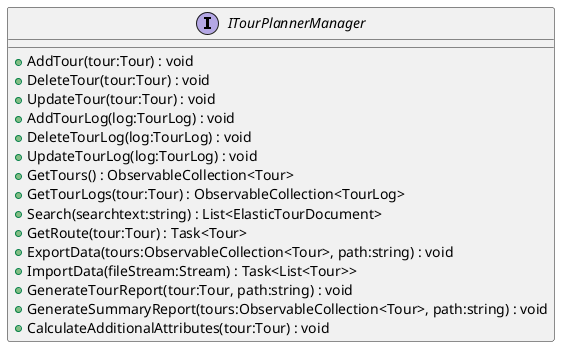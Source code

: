 @startuml
interface ITourPlannerManager {
    + AddTour(tour:Tour) : void
    + DeleteTour(tour:Tour) : void
    + UpdateTour(tour:Tour) : void
    + AddTourLog(log:TourLog) : void
    + DeleteTourLog(log:TourLog) : void
    + UpdateTourLog(log:TourLog) : void
    + GetTours() : ObservableCollection<Tour>
    + GetTourLogs(tour:Tour) : ObservableCollection<TourLog>
    + Search(searchtext:string) : List<ElasticTourDocument>
    + GetRoute(tour:Tour) : Task<Tour>
    + ExportData(tours:ObservableCollection<Tour>, path:string) : void
    + ImportData(fileStream:Stream) : Task<List<Tour>>
    + GenerateTourReport(tour:Tour, path:string) : void
    + GenerateSummaryReport(tours:ObservableCollection<Tour>, path:string) : void
    + CalculateAdditionalAttributes(tour:Tour) : void
}
@enduml
